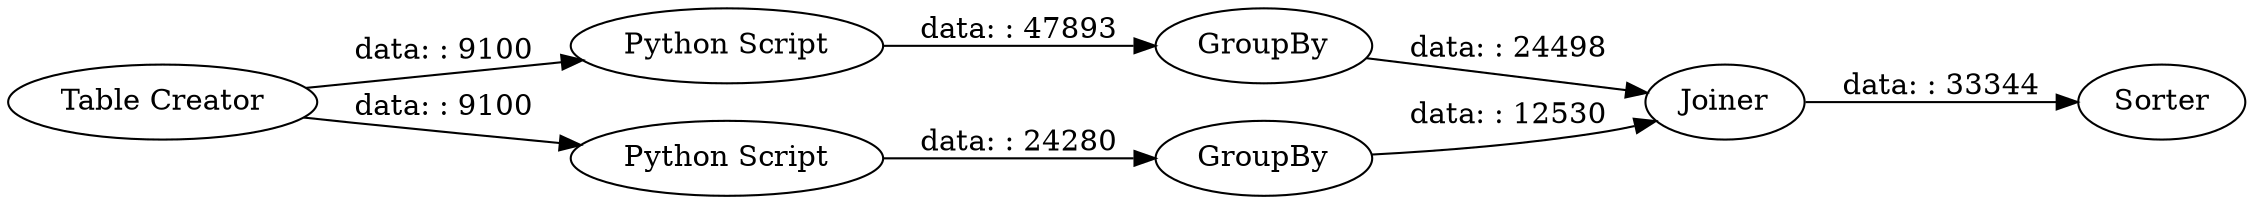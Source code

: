 digraph {
	"-7547144021826296373_19" [label="Python Script"]
	"-7547144021826296373_1" [label="Table Creator"]
	"-7547144021826296373_22" [label=Sorter]
	"-7547144021826296373_17" [label="Python Script"]
	"-7547144021826296373_20" [label=GroupBy]
	"-7547144021826296373_11" [label=Joiner]
	"-7547144021826296373_16" [label=GroupBy]
	"-7547144021826296373_1" -> "-7547144021826296373_19" [label="data: : 9100"]
	"-7547144021826296373_11" -> "-7547144021826296373_22" [label="data: : 33344"]
	"-7547144021826296373_1" -> "-7547144021826296373_17" [label="data: : 9100"]
	"-7547144021826296373_17" -> "-7547144021826296373_16" [label="data: : 24280"]
	"-7547144021826296373_19" -> "-7547144021826296373_20" [label="data: : 47893"]
	"-7547144021826296373_16" -> "-7547144021826296373_11" [label="data: : 12530"]
	"-7547144021826296373_20" -> "-7547144021826296373_11" [label="data: : 24498"]
	rankdir=LR
}
